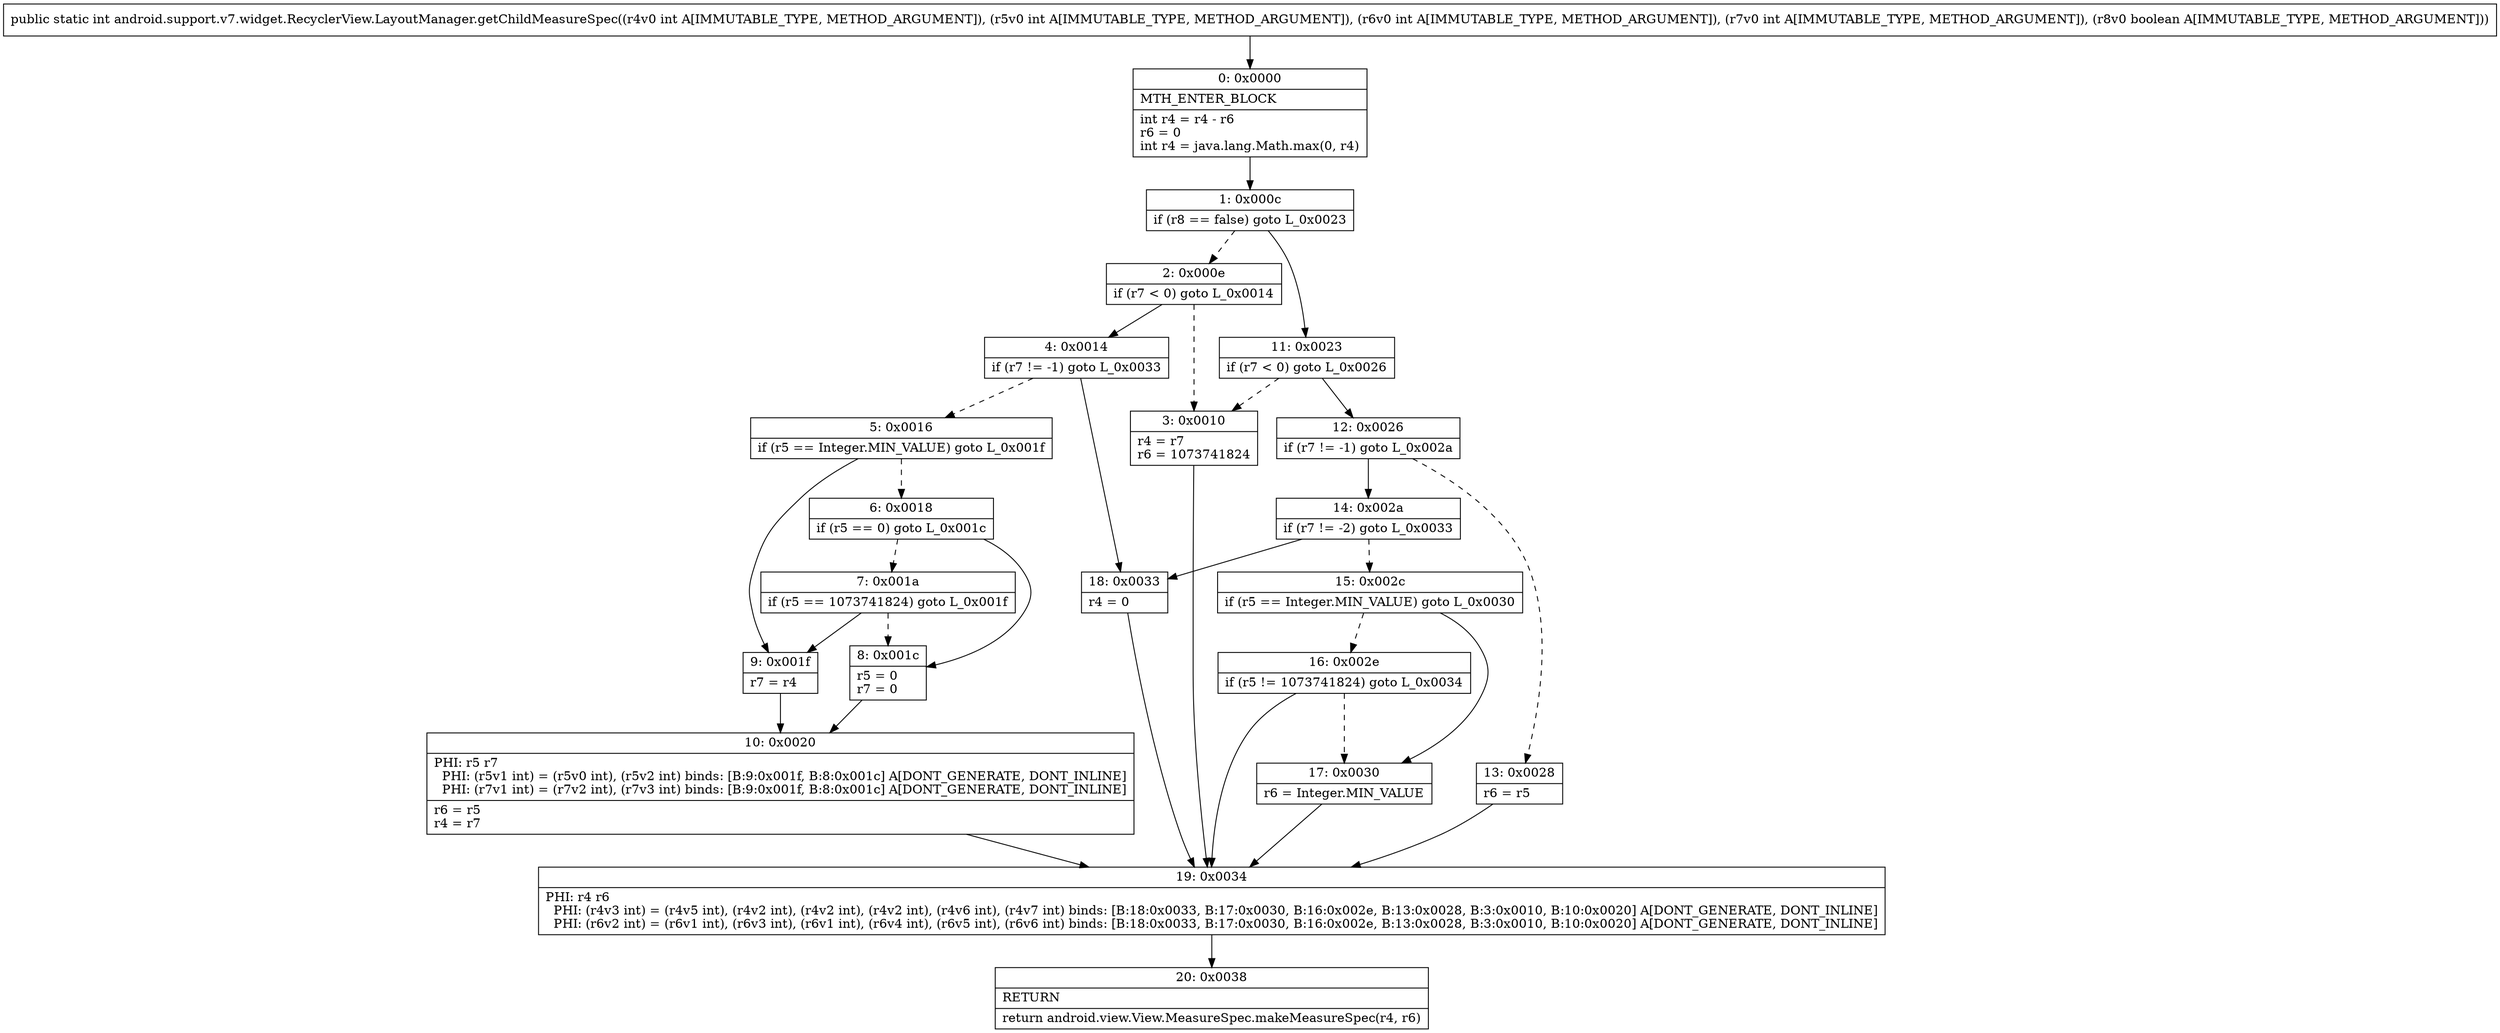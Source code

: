 digraph "CFG forandroid.support.v7.widget.RecyclerView.LayoutManager.getChildMeasureSpec(IIIIZ)I" {
Node_0 [shape=record,label="{0\:\ 0x0000|MTH_ENTER_BLOCK\l|int r4 = r4 \- r6\lr6 = 0\lint r4 = java.lang.Math.max(0, r4)\l}"];
Node_1 [shape=record,label="{1\:\ 0x000c|if (r8 == false) goto L_0x0023\l}"];
Node_2 [shape=record,label="{2\:\ 0x000e|if (r7 \< 0) goto L_0x0014\l}"];
Node_3 [shape=record,label="{3\:\ 0x0010|r4 = r7\lr6 = 1073741824\l}"];
Node_4 [shape=record,label="{4\:\ 0x0014|if (r7 != \-1) goto L_0x0033\l}"];
Node_5 [shape=record,label="{5\:\ 0x0016|if (r5 == Integer.MIN_VALUE) goto L_0x001f\l}"];
Node_6 [shape=record,label="{6\:\ 0x0018|if (r5 == 0) goto L_0x001c\l}"];
Node_7 [shape=record,label="{7\:\ 0x001a|if (r5 == 1073741824) goto L_0x001f\l}"];
Node_8 [shape=record,label="{8\:\ 0x001c|r5 = 0\lr7 = 0\l}"];
Node_9 [shape=record,label="{9\:\ 0x001f|r7 = r4\l}"];
Node_10 [shape=record,label="{10\:\ 0x0020|PHI: r5 r7 \l  PHI: (r5v1 int) = (r5v0 int), (r5v2 int) binds: [B:9:0x001f, B:8:0x001c] A[DONT_GENERATE, DONT_INLINE]\l  PHI: (r7v1 int) = (r7v2 int), (r7v3 int) binds: [B:9:0x001f, B:8:0x001c] A[DONT_GENERATE, DONT_INLINE]\l|r6 = r5\lr4 = r7\l}"];
Node_11 [shape=record,label="{11\:\ 0x0023|if (r7 \< 0) goto L_0x0026\l}"];
Node_12 [shape=record,label="{12\:\ 0x0026|if (r7 != \-1) goto L_0x002a\l}"];
Node_13 [shape=record,label="{13\:\ 0x0028|r6 = r5\l}"];
Node_14 [shape=record,label="{14\:\ 0x002a|if (r7 != \-2) goto L_0x0033\l}"];
Node_15 [shape=record,label="{15\:\ 0x002c|if (r5 == Integer.MIN_VALUE) goto L_0x0030\l}"];
Node_16 [shape=record,label="{16\:\ 0x002e|if (r5 != 1073741824) goto L_0x0034\l}"];
Node_17 [shape=record,label="{17\:\ 0x0030|r6 = Integer.MIN_VALUE\l}"];
Node_18 [shape=record,label="{18\:\ 0x0033|r4 = 0\l}"];
Node_19 [shape=record,label="{19\:\ 0x0034|PHI: r4 r6 \l  PHI: (r4v3 int) = (r4v5 int), (r4v2 int), (r4v2 int), (r4v2 int), (r4v6 int), (r4v7 int) binds: [B:18:0x0033, B:17:0x0030, B:16:0x002e, B:13:0x0028, B:3:0x0010, B:10:0x0020] A[DONT_GENERATE, DONT_INLINE]\l  PHI: (r6v2 int) = (r6v1 int), (r6v3 int), (r6v1 int), (r6v4 int), (r6v5 int), (r6v6 int) binds: [B:18:0x0033, B:17:0x0030, B:16:0x002e, B:13:0x0028, B:3:0x0010, B:10:0x0020] A[DONT_GENERATE, DONT_INLINE]\l}"];
Node_20 [shape=record,label="{20\:\ 0x0038|RETURN\l|return android.view.View.MeasureSpec.makeMeasureSpec(r4, r6)\l}"];
MethodNode[shape=record,label="{public static int android.support.v7.widget.RecyclerView.LayoutManager.getChildMeasureSpec((r4v0 int A[IMMUTABLE_TYPE, METHOD_ARGUMENT]), (r5v0 int A[IMMUTABLE_TYPE, METHOD_ARGUMENT]), (r6v0 int A[IMMUTABLE_TYPE, METHOD_ARGUMENT]), (r7v0 int A[IMMUTABLE_TYPE, METHOD_ARGUMENT]), (r8v0 boolean A[IMMUTABLE_TYPE, METHOD_ARGUMENT])) }"];
MethodNode -> Node_0;
Node_0 -> Node_1;
Node_1 -> Node_2[style=dashed];
Node_1 -> Node_11;
Node_2 -> Node_3[style=dashed];
Node_2 -> Node_4;
Node_3 -> Node_19;
Node_4 -> Node_5[style=dashed];
Node_4 -> Node_18;
Node_5 -> Node_6[style=dashed];
Node_5 -> Node_9;
Node_6 -> Node_7[style=dashed];
Node_6 -> Node_8;
Node_7 -> Node_8[style=dashed];
Node_7 -> Node_9;
Node_8 -> Node_10;
Node_9 -> Node_10;
Node_10 -> Node_19;
Node_11 -> Node_12;
Node_11 -> Node_3[style=dashed];
Node_12 -> Node_13[style=dashed];
Node_12 -> Node_14;
Node_13 -> Node_19;
Node_14 -> Node_15[style=dashed];
Node_14 -> Node_18;
Node_15 -> Node_16[style=dashed];
Node_15 -> Node_17;
Node_16 -> Node_17[style=dashed];
Node_16 -> Node_19;
Node_17 -> Node_19;
Node_18 -> Node_19;
Node_19 -> Node_20;
}

